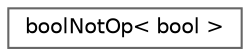 digraph "Graphical Class Hierarchy"
{
 // LATEX_PDF_SIZE
  bgcolor="transparent";
  edge [fontname=Helvetica,fontsize=10,labelfontname=Helvetica,labelfontsize=10];
  node [fontname=Helvetica,fontsize=10,shape=box,height=0.2,width=0.4];
  rankdir="LR";
  Node0 [id="Node000000",label="boolNotOp\< bool \>",height=0.2,width=0.4,color="grey40", fillcolor="white", style="filled",URL="$structFoam_1_1expressions_1_1boolNotOp_3_01bool_01_4.html",tooltip=" "];
}
